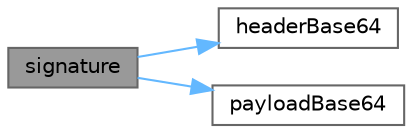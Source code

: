 digraph "signature"
{
 // LATEX_PDF_SIZE
  bgcolor="transparent";
  edge [fontname=Helvetica,fontsize=10,labelfontname=Helvetica,labelfontsize=10];
  node [fontname=Helvetica,fontsize=10,shape=box,height=0.2,width=0.4];
  rankdir="LR";
  Node1 [id="Node000001",label="signature",height=0.2,width=0.4,color="gray40", fillcolor="grey60", style="filled", fontcolor="black",tooltip=" "];
  Node1 -> Node2 [id="edge1_Node000001_Node000002",color="steelblue1",style="solid",tooltip=" "];
  Node2 [id="Node000002",label="headerBase64",height=0.2,width=0.4,color="grey40", fillcolor="white", style="filled",URL="$class_s_jwt_1_1_s_jwt_object.html#a0e4062223ff4b388264aafa1e5074a10",tooltip=" "];
  Node1 -> Node3 [id="edge2_Node000001_Node000003",color="steelblue1",style="solid",tooltip=" "];
  Node3 [id="Node000003",label="payloadBase64",height=0.2,width=0.4,color="grey40", fillcolor="white", style="filled",URL="$class_s_jwt_1_1_s_jwt_object.html#ad6ac809bb891a834c1a7e81dde34d615",tooltip=" "];
}
